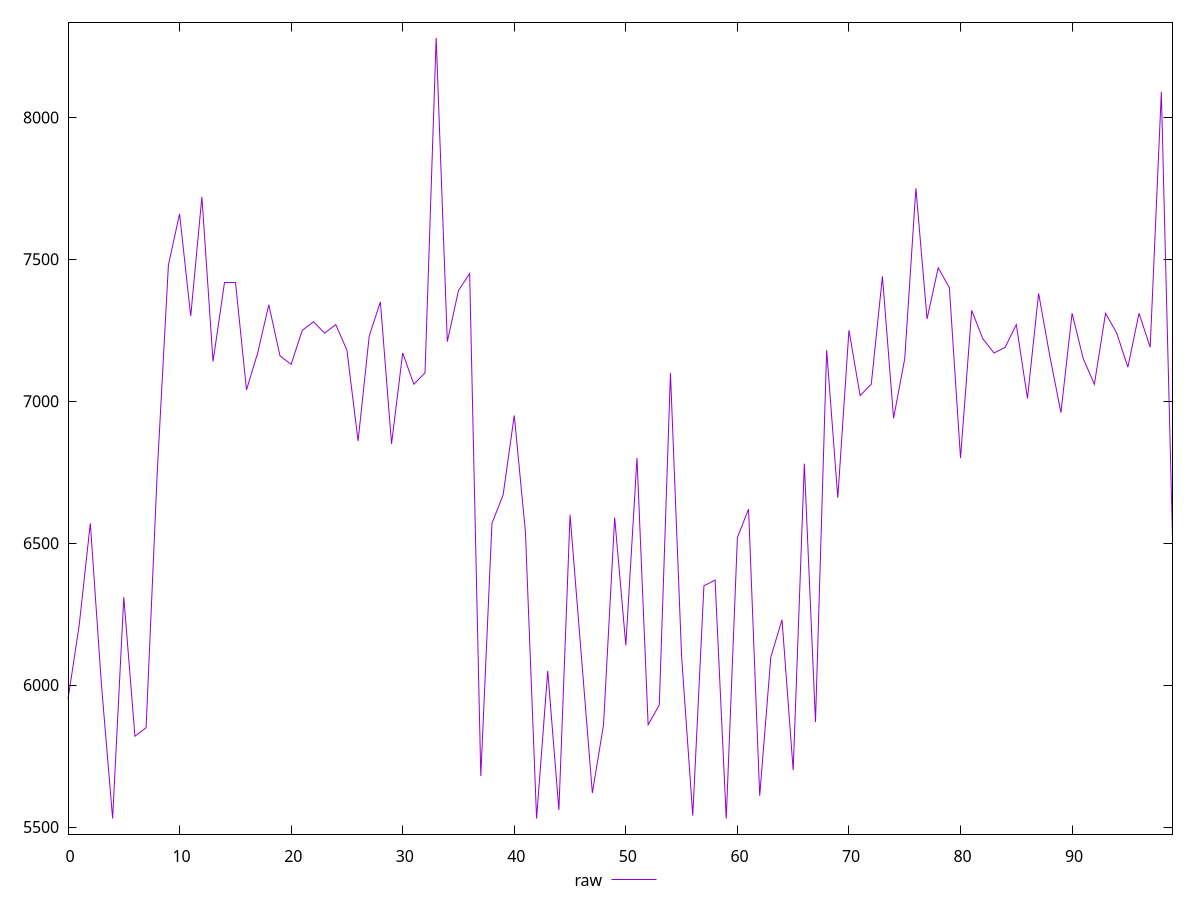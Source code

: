 reset

$raw <<EOF
0 5950
1 6210
2 6570
3 6000
4 5530
5 6310
6 5820
7 5850
8 6750
9 7480
10 7660
11 7300
12 7720
13 7140
14 7420
15 7420
16 7040
17 7170
18 7340
19 7160
20 7130
21 7250
22 7280
23 7240
24 7270
25 7180
26 6860
27 7230
28 7350
29 6850
30 7170
31 7060
32 7100
33 8280
34 7210
35 7390
36 7450
37 5680
38 6570
39 6670
40 6950
41 6540
42 5530
43 6050
44 5560
45 6600
46 6110
47 5620
48 5860
49 6590
50 6140
51 6800
52 5860
53 5930
54 7100
55 6100
56 5540
57 6350
58 6370
59 5530
60 6520
61 6620
62 5610
63 6100
64 6230
65 5700
66 6780
67 5870
68 7180
69 6660
70 7250
71 7020
72 7060
73 7440
74 6940
75 7150
76 7750
77 7290
78 7470
79 7400
80 6800
81 7320
82 7220
83 7170
84 7190
85 7270
86 7010
87 7380
88 7160
89 6960
90 7310
91 7150
92 7060
93 7310
94 7240
95 7120
96 7310
97 7190
98 8090
99 6520
EOF

set key outside below
set xrange [0:99]
set yrange [5475:8335]
set trange [5475:8335]
set terminal svg size 640, 500 enhanced background rgb 'white'
set output "reprap/unused-javascript/samples/pages+cached/raw/values.svg"

plot $raw title "raw" with line

reset
